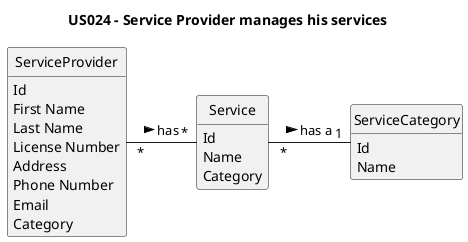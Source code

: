 @startuml
skinparam monochrome true
skinparam packageStyle rectangle
skinparam shadowing false

skinparam classAttributeIconSize 0

hide circle
hide methods

title US024 - Service Provider manages his services

class Service {
    Id
    Name
    Category
}

class ServiceCategory {
    Id
    Name
}


class ServiceProvider {
    Id
    First Name
    Last Name
    License Number
    Address
    Phone Number
    Email
    Category
}



ServiceProvider " *   " - "   *" Service : has >
Service " *   " - "   1" ServiceCategory : has a >

@enduml